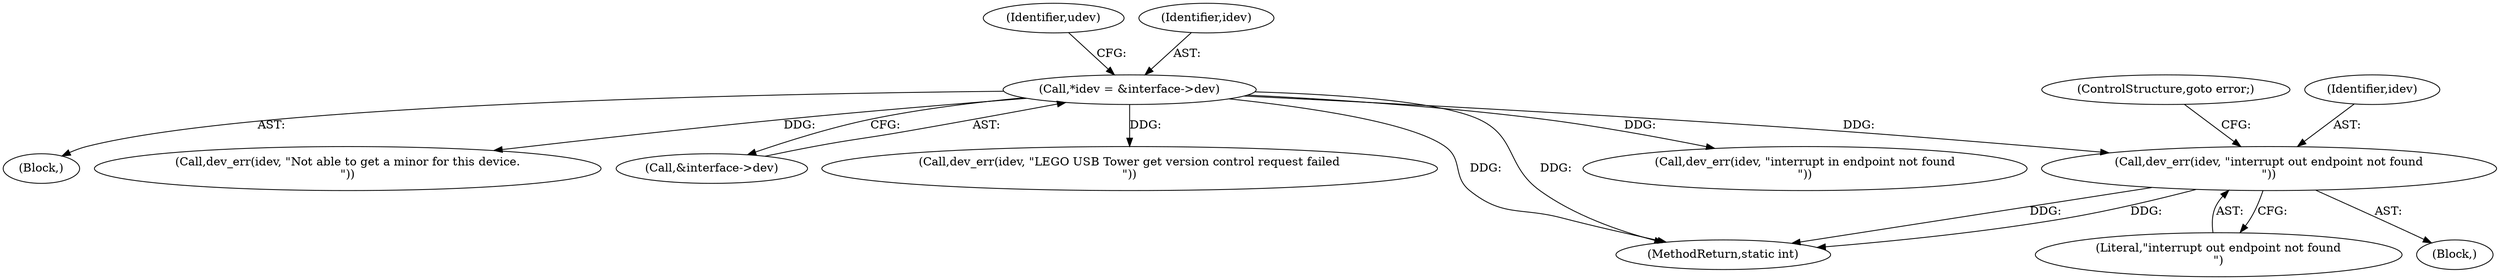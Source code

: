 digraph "0_linux_2fae9e5a7babada041e2e161699ade2447a01989@pointer" {
"1000312" [label="(Call,dev_err(idev, \"interrupt out endpoint not found\n\"))"];
"1000111" [label="(Call,*idev = &interface->dev)"];
"1000312" [label="(Call,dev_err(idev, \"interrupt out endpoint not found\n\"))"];
"1000505" [label="(MethodReturn,static int)"];
"1000119" [label="(Identifier,udev)"];
"1000301" [label="(Call,dev_err(idev, \"interrupt in endpoint not found\n\"))"];
"1000315" [label="(ControlStructure,goto error;)"];
"1000109" [label="(Block,)"];
"1000314" [label="(Literal,\"interrupt out endpoint not found\n\")"];
"1000111" [label="(Call,*idev = &interface->dev)"];
"1000313" [label="(Identifier,idev)"];
"1000112" [label="(Identifier,idev)"];
"1000420" [label="(Call,dev_err(idev, \"Not able to get a minor for this device.\n\"))"];
"1000113" [label="(Call,&interface->dev)"];
"1000311" [label="(Block,)"];
"1000474" [label="(Call,dev_err(idev, \"LEGO USB Tower get version control request failed\n\"))"];
"1000312" -> "1000311"  [label="AST: "];
"1000312" -> "1000314"  [label="CFG: "];
"1000313" -> "1000312"  [label="AST: "];
"1000314" -> "1000312"  [label="AST: "];
"1000315" -> "1000312"  [label="CFG: "];
"1000312" -> "1000505"  [label="DDG: "];
"1000312" -> "1000505"  [label="DDG: "];
"1000111" -> "1000312"  [label="DDG: "];
"1000111" -> "1000109"  [label="AST: "];
"1000111" -> "1000113"  [label="CFG: "];
"1000112" -> "1000111"  [label="AST: "];
"1000113" -> "1000111"  [label="AST: "];
"1000119" -> "1000111"  [label="CFG: "];
"1000111" -> "1000505"  [label="DDG: "];
"1000111" -> "1000505"  [label="DDG: "];
"1000111" -> "1000301"  [label="DDG: "];
"1000111" -> "1000420"  [label="DDG: "];
"1000111" -> "1000474"  [label="DDG: "];
}
